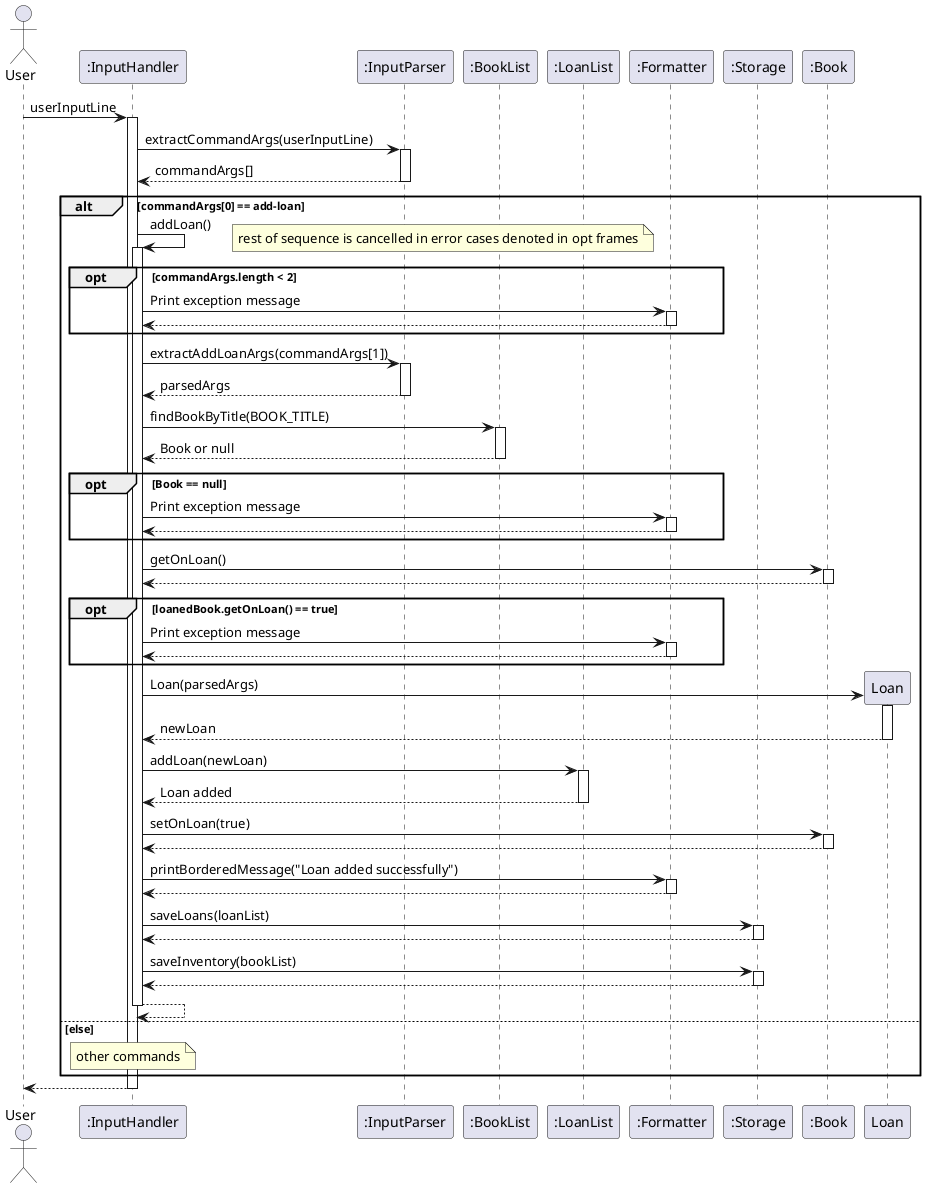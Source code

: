 @startuml
actor User
participant InputHandler as ":InputHandler"
participant InputParser as ":InputParser"
participant BookList as ":BookList"
participant LoanList as ":LoanList"
participant Formatter as ":Formatter"
participant Storage as ":Storage"
participant Book as ":Book"

User -> InputHandler: userInputLine
activate InputHandler

InputHandler -> InputParser: extractCommandArgs(userInputLine)
activate InputParser

InputParser --> InputHandler: commandArgs[]
deactivate InputParser

alt commandArgs[0] == add-loan
    InputHandler -> InputHandler : addLoan()
    activate InputHandler

opt commandArgs.length < 2
    note right
    rest of sequence is cancelled in error cases denoted in opt frames
    end note
    InputHandler -> Formatter: Print exception message
    activate Formatter
    Formatter --> InputHandler
    deactivate Formatter
end
    InputHandler -> InputParser: extractAddLoanArgs(commandArgs[1])
    activate InputParser

    InputParser --> InputHandler: parsedArgs
    deactivate InputParser

    InputHandler -> BookList: findBookByTitle(BOOK_TITLE)
    activate BookList

    BookList --> InputHandler: Book or null
    deactivate BookList

    opt Book == null
        InputHandler -> Formatter: Print exception message
        activate Formatter

        Formatter --> InputHandler
        deactivate Formatter
    end
        InputHandler -> Book: getOnLoan()
        activate Book

        Book --> InputHandler
        deactivate Book

        opt loanedBook.getOnLoan() == true
            InputHandler -> Formatter: Print exception message
            activate Formatter

            Formatter --> InputHandler
            deactivate Formatter
        end

        InputHandler -> Loan ** : Loan(parsedArgs)
        activate Loan

        Loan --> InputHandler : newLoan
        deactivate Loan


        InputHandler -> LoanList: addLoan(newLoan)
        activate LoanList
        LoanList --> InputHandler: Loan added
        deactivate LoanList

        InputHandler -> Book: setOnLoan(true)
        activate Book

        Book --> InputHandler
        deactivate Book

        InputHandler -> Formatter: printBorderedMessage("Loan added successfully")
        activate Formatter

        Formatter --> InputHandler
        deactivate Formatter

        InputHandler -> Storage: saveLoans(loanList)
        activate Storage

        Storage --> InputHandler
        deactivate Storage

        InputHandler -> Storage: saveInventory(bookList)
        activate Storage

        Storage --> InputHandler
        deactivate Storage

InputHandler --> InputHandler
deactivate InputHandler

else else
    note over InputHandler : other commands
end

InputHandler --> User
deactivate InputHandler
@enduml